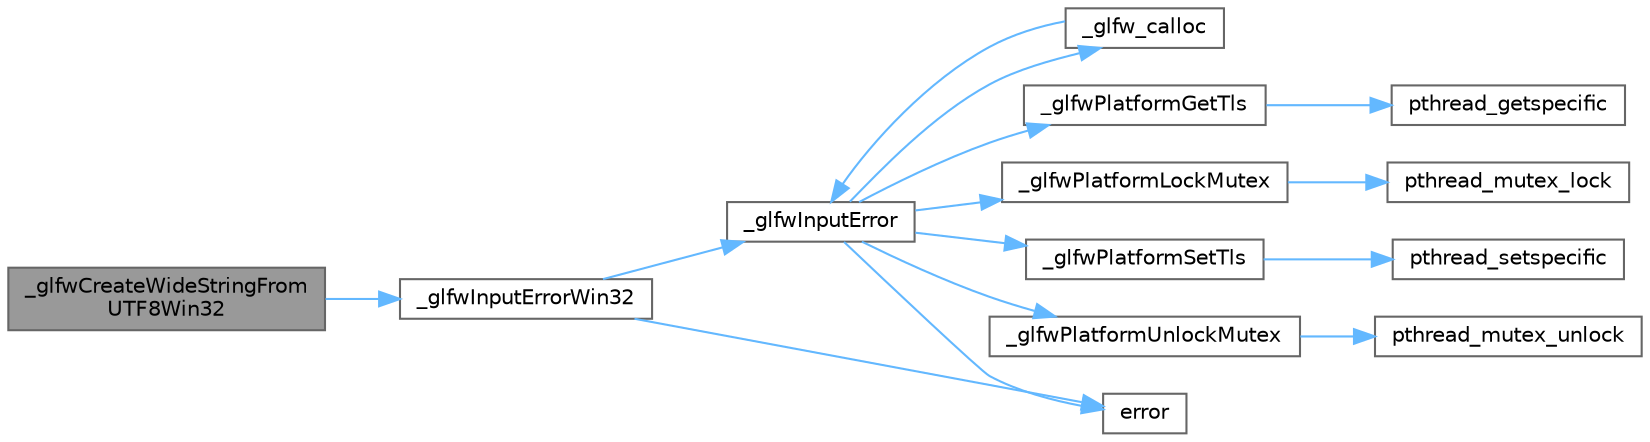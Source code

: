 digraph "_glfwCreateWideStringFromUTF8Win32"
{
 // LATEX_PDF_SIZE
  bgcolor="transparent";
  edge [fontname=Helvetica,fontsize=10,labelfontname=Helvetica,labelfontsize=10];
  node [fontname=Helvetica,fontsize=10,shape=box,height=0.2,width=0.4];
  rankdir="LR";
  Node1 [id="Node000001",label="_glfwCreateWideStringFrom\lUTF8Win32",height=0.2,width=0.4,color="gray40", fillcolor="grey60", style="filled", fontcolor="black",tooltip=" "];
  Node1 -> Node2 [id="edge1_Node000001_Node000002",color="steelblue1",style="solid",tooltip=" "];
  Node2 [id="Node000002",label="_glfwInputErrorWin32",height=0.2,width=0.4,color="grey40", fillcolor="white", style="filled",URL="$_classes_2lib_2external_2glfw_2src_2win32__init_8c.html#a596868de8858d6d69cc642152a319b24",tooltip=" "];
  Node2 -> Node3 [id="edge2_Node000002_Node000003",color="steelblue1",style="solid",tooltip=" "];
  Node3 [id="Node000003",label="_glfwInputError",height=0.2,width=0.4,color="grey40", fillcolor="white", style="filled",URL="$_classes_2lib_2external_2glfw_2src_2init_8c.html#a3287b282ec57a4a89127ae51f49f10f5",tooltip=" "];
  Node3 -> Node4 [id="edge3_Node000003_Node000004",color="steelblue1",style="solid",tooltip=" "];
  Node4 [id="Node000004",label="_glfw_calloc",height=0.2,width=0.4,color="grey40", fillcolor="white", style="filled",URL="$_classes_2lib_2external_2glfw_2src_2init_8c.html#a88a6e01ef5c1245a6d2a5e62b02e5678",tooltip=" "];
  Node4 -> Node3 [id="edge4_Node000004_Node000003",color="steelblue1",style="solid",tooltip=" "];
  Node3 -> Node5 [id="edge5_Node000003_Node000005",color="steelblue1",style="solid",tooltip=" "];
  Node5 [id="Node000005",label="_glfwPlatformGetTls",height=0.2,width=0.4,color="grey40", fillcolor="white", style="filled",URL="$_old_2_classes_2lib_2raylib_2src_2external_2glfw_2src_2win32__thread_8c.html#a7d2f6e8ecd2e06f2e86d9446d642bd00",tooltip=" "];
  Node5 -> Node6 [id="edge6_Node000005_Node000006",color="steelblue1",style="solid",tooltip=" "];
  Node6 [id="Node000006",label="pthread_getspecific",height=0.2,width=0.4,color="grey40", fillcolor="white", style="filled",URL="$_classes_2lib_2pthread_8h.html#a118837985ccd3a829c518928ec32c1ac",tooltip=" "];
  Node3 -> Node7 [id="edge7_Node000003_Node000007",color="steelblue1",style="solid",tooltip=" "];
  Node7 [id="Node000007",label="_glfwPlatformLockMutex",height=0.2,width=0.4,color="grey40", fillcolor="white", style="filled",URL="$_old_2_classes_2lib_2raylib_2src_2external_2glfw_2src_2win32__thread_8c.html#a2677e4d211fbe9b2dc96d16e91c98930",tooltip=" "];
  Node7 -> Node8 [id="edge8_Node000007_Node000008",color="steelblue1",style="solid",tooltip=" "];
  Node8 [id="Node000008",label="pthread_mutex_lock",height=0.2,width=0.4,color="grey40", fillcolor="white", style="filled",URL="$_classes_2lib_2pthread_8h.html#a4ca880f3d1afbb33cea07c60934cc49a",tooltip=" "];
  Node3 -> Node9 [id="edge9_Node000003_Node000009",color="steelblue1",style="solid",tooltip=" "];
  Node9 [id="Node000009",label="_glfwPlatformSetTls",height=0.2,width=0.4,color="grey40", fillcolor="white", style="filled",URL="$_old_2_classes_2lib_2raylib_2src_2external_2glfw_2src_2win32__thread_8c.html#a302f48b6d4dba6b3579449d8a43cfae7",tooltip=" "];
  Node9 -> Node10 [id="edge10_Node000009_Node000010",color="steelblue1",style="solid",tooltip=" "];
  Node10 [id="Node000010",label="pthread_setspecific",height=0.2,width=0.4,color="grey40", fillcolor="white", style="filled",URL="$_classes_2lib_2pthread_8h.html#a828266e605ec695f7a5b3096b486e70e",tooltip=" "];
  Node3 -> Node11 [id="edge11_Node000003_Node000011",color="steelblue1",style="solid",tooltip=" "];
  Node11 [id="Node000011",label="_glfwPlatformUnlockMutex",height=0.2,width=0.4,color="grey40", fillcolor="white", style="filled",URL="$_old_2_classes_2lib_2raylib_2src_2external_2glfw_2src_2win32__thread_8c.html#a8b7744446237b1c292ba8a0b9d5e7f90",tooltip=" "];
  Node11 -> Node12 [id="edge12_Node000011_Node000012",color="steelblue1",style="solid",tooltip=" "];
  Node12 [id="Node000012",label="pthread_mutex_unlock",height=0.2,width=0.4,color="grey40", fillcolor="white", style="filled",URL="$_classes_2lib_2pthread_8h.html#a7e057138b5fb17da713695ebb25732e1",tooltip=" "];
  Node3 -> Node13 [id="edge13_Node000003_Node000013",color="steelblue1",style="solid",tooltip=" "];
  Node13 [id="Node000013",label="error",height=0.2,width=0.4,color="grey40", fillcolor="white", style="filled",URL="$_classes_2lib_2glm_2test_2core_2core__func__integer__bit__count_8cpp.html#ab34dedbf30a51859090cbab92fa60edb",tooltip=" "];
  Node2 -> Node13 [id="edge14_Node000002_Node000013",color="steelblue1",style="solid",tooltip=" "];
}
